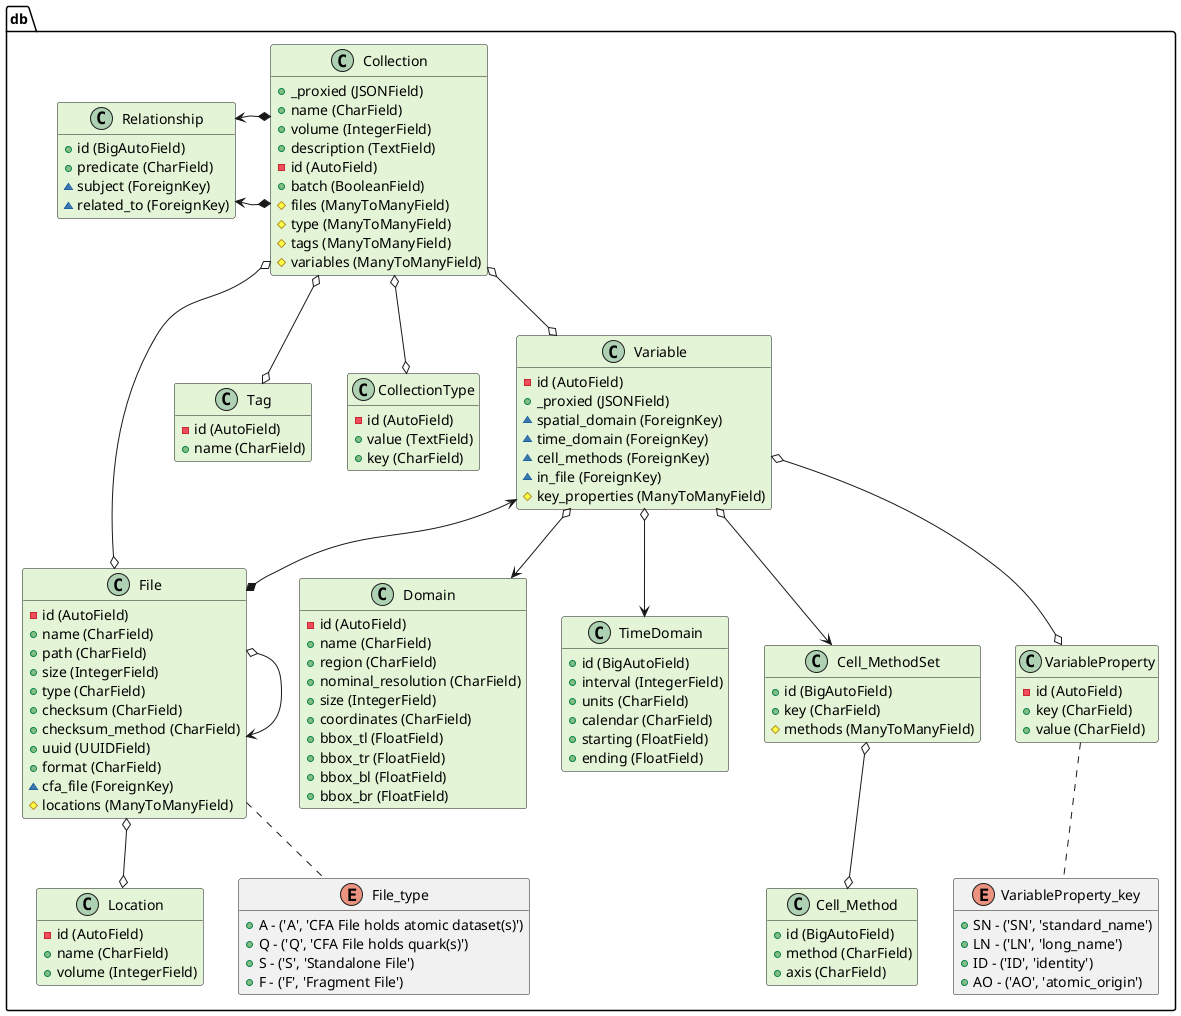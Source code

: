 @startuml 
hide attributes
class db.Domain #e4f4d6 {
    - id (AutoField)
    + name (CharField)
    + region (CharField)
    + nominal_resolution (CharField)
    + size (IntegerField)
    + coordinates (CharField)
    + bbox_tl (FloatField)
    + bbox_tr (FloatField)
    + bbox_bl (FloatField)
    + bbox_br (FloatField)
}


class db.TimeDomain #e4f4d6 {
    + id (BigAutoField)
    + interval (IntegerField)
    + units (CharField)
    + calendar (CharField)
    + starting (FloatField)
    + ending (FloatField)
}


class db.Location #e4f4d6 {
    - id (AutoField)
    + name (CharField)
    + volume (IntegerField)
}


class db.File #e4f4d6 {
    - id (AutoField)
    + name (CharField)
    + path (CharField)
    + size (IntegerField)
    + type (CharField)
    + checksum (CharField)
    + checksum_method (CharField)
    + uuid (UUIDField)
    + format (CharField)
    ~ cfa_file (ForeignKey)
    # locations (ManyToManyField)
}
db.File o--> db.File
db.File o--o db.Location
db.File .- db.File_type


class db.Tag #e4f4d6 {
    - id (AutoField)
    + name (CharField)
}


class db.CollectionType #e4f4d6 {
    - id (AutoField)
    + value (TextField)
    + key (CharField)
}


class db.Collection #e4f4d6 {
    + _proxied (JSONField)
    + name (CharField)
    + volume (IntegerField)
    + description (TextField)
    - id (AutoField)
    + batch (BooleanField)
    # files (ManyToManyField)
    # type (ManyToManyField)
    # tags (ManyToManyField)
    # variables (ManyToManyField)
}
db.Collection o--o db.File
db.Collection o--o db.CollectionType
db.Collection o--o db.Tag
db.Collection o--o db.Variable


class db.Relationship #e4f4d6 {
    + id (BigAutoField)
    + predicate (CharField)
    ~ subject (ForeignKey)
    ~ related_to (ForeignKey)
}
db.Relationship <-* db.Collection
db.Relationship <-* db.Collection


class db.Cell_Method #e4f4d6 {
    + id (BigAutoField)
    + method (CharField)
    + axis (CharField)
}


class db.Cell_MethodSet #e4f4d6 {
    + id (BigAutoField)
    + key (CharField)
    # methods (ManyToManyField)
}
db.Cell_MethodSet o--o db.Cell_Method


class db.VariableProperty #e4f4d6 {
    - id (AutoField)
    + key (CharField)
    + value (CharField)
}
db.VariableProperty .- db.VariableProperty_key


class db.Variable #e4f4d6 {
    - id (AutoField)
    + _proxied (JSONField)
    ~ spatial_domain (ForeignKey)
    ~ time_domain (ForeignKey)
    ~ cell_methods (ForeignKey)
    ~ in_file (ForeignKey)
    # key_properties (ManyToManyField)
}
db.Variable o--> db.Domain
db.Variable o--> db.TimeDomain
db.Variable o--> db.Cell_MethodSet
db.Variable <--* db.File
db.Variable o--o db.VariableProperty


enum db.File_type{
    + A - ('A', 'CFA File holds atomic dataset(s)')
    + Q - ('Q', 'CFA File holds quark(s)')
    + S - ('S', 'Standalone File')
    + F - ('F', 'Fragment File')
}

enum db.VariableProperty_key{
    + SN - ('SN', 'standard_name')
    + LN - ('LN', 'long_name')
    + ID - ('ID', 'identity')
    + AO - ('AO', 'atomic_origin')
}

@enduml
